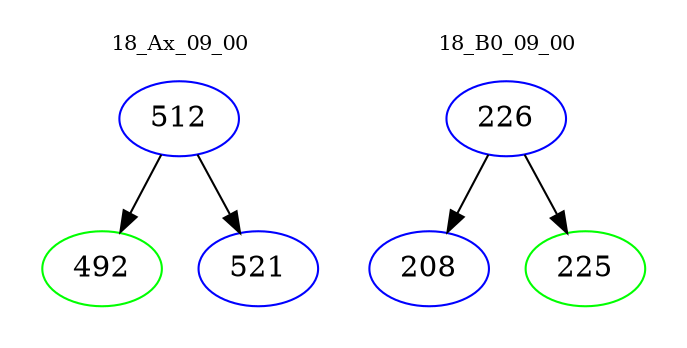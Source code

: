 digraph{
subgraph cluster_0 {
color = white
label = "18_Ax_09_00";
fontsize=10;
T0_512 [label="512", color="blue"]
T0_512 -> T0_492 [color="black"]
T0_492 [label="492", color="green"]
T0_512 -> T0_521 [color="black"]
T0_521 [label="521", color="blue"]
}
subgraph cluster_1 {
color = white
label = "18_B0_09_00";
fontsize=10;
T1_226 [label="226", color="blue"]
T1_226 -> T1_208 [color="black"]
T1_208 [label="208", color="blue"]
T1_226 -> T1_225 [color="black"]
T1_225 [label="225", color="green"]
}
}
